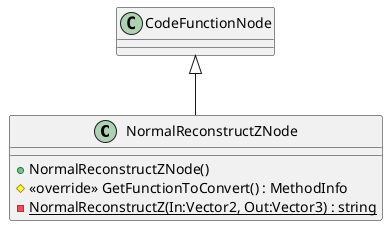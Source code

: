 @startuml
class NormalReconstructZNode {
    + NormalReconstructZNode()
    # <<override>> GetFunctionToConvert() : MethodInfo
    {static} - NormalReconstructZ(In:Vector2, Out:Vector3) : string
}
CodeFunctionNode <|-- NormalReconstructZNode
@enduml
